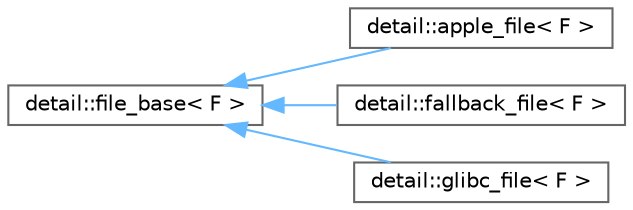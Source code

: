 digraph "类继承关系图"
{
 // LATEX_PDF_SIZE
  bgcolor="transparent";
  edge [fontname=Helvetica,fontsize=10,labelfontname=Helvetica,labelfontsize=10];
  node [fontname=Helvetica,fontsize=10,shape=box,height=0.2,width=0.4];
  rankdir="LR";
  Node0 [id="Node000000",label="detail::file_base\< F \>",height=0.2,width=0.4,color="grey40", fillcolor="white", style="filled",URL="$classdetail_1_1file__base.html",tooltip=" "];
  Node0 -> Node1 [id="edge573_Node000000_Node000001",dir="back",color="steelblue1",style="solid",tooltip=" "];
  Node1 [id="Node000001",label="detail::apple_file\< F \>",height=0.2,width=0.4,color="grey40", fillcolor="white", style="filled",URL="$classdetail_1_1apple__file.html",tooltip=" "];
  Node0 -> Node2 [id="edge574_Node000000_Node000002",dir="back",color="steelblue1",style="solid",tooltip=" "];
  Node2 [id="Node000002",label="detail::fallback_file\< F \>",height=0.2,width=0.4,color="grey40", fillcolor="white", style="filled",URL="$classdetail_1_1fallback__file.html",tooltip=" "];
  Node0 -> Node3 [id="edge575_Node000000_Node000003",dir="back",color="steelblue1",style="solid",tooltip=" "];
  Node3 [id="Node000003",label="detail::glibc_file\< F \>",height=0.2,width=0.4,color="grey40", fillcolor="white", style="filled",URL="$classdetail_1_1glibc__file.html",tooltip=" "];
}
